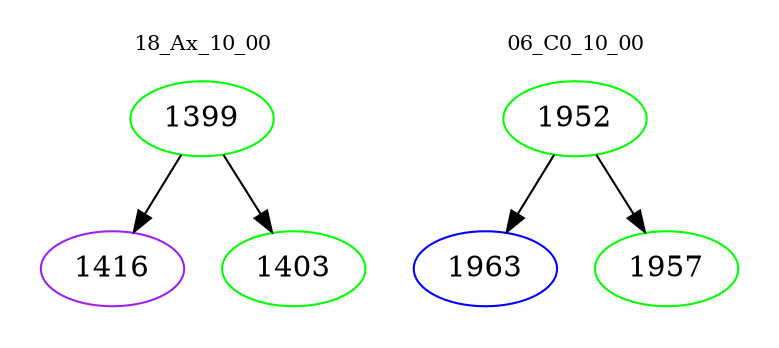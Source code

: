 digraph{
subgraph cluster_0 {
color = white
label = "18_Ax_10_00";
fontsize=10;
T0_1399 [label="1399", color="green"]
T0_1399 -> T0_1416 [color="black"]
T0_1416 [label="1416", color="purple"]
T0_1399 -> T0_1403 [color="black"]
T0_1403 [label="1403", color="green"]
}
subgraph cluster_1 {
color = white
label = "06_C0_10_00";
fontsize=10;
T1_1952 [label="1952", color="green"]
T1_1952 -> T1_1963 [color="black"]
T1_1963 [label="1963", color="blue"]
T1_1952 -> T1_1957 [color="black"]
T1_1957 [label="1957", color="green"]
}
}
